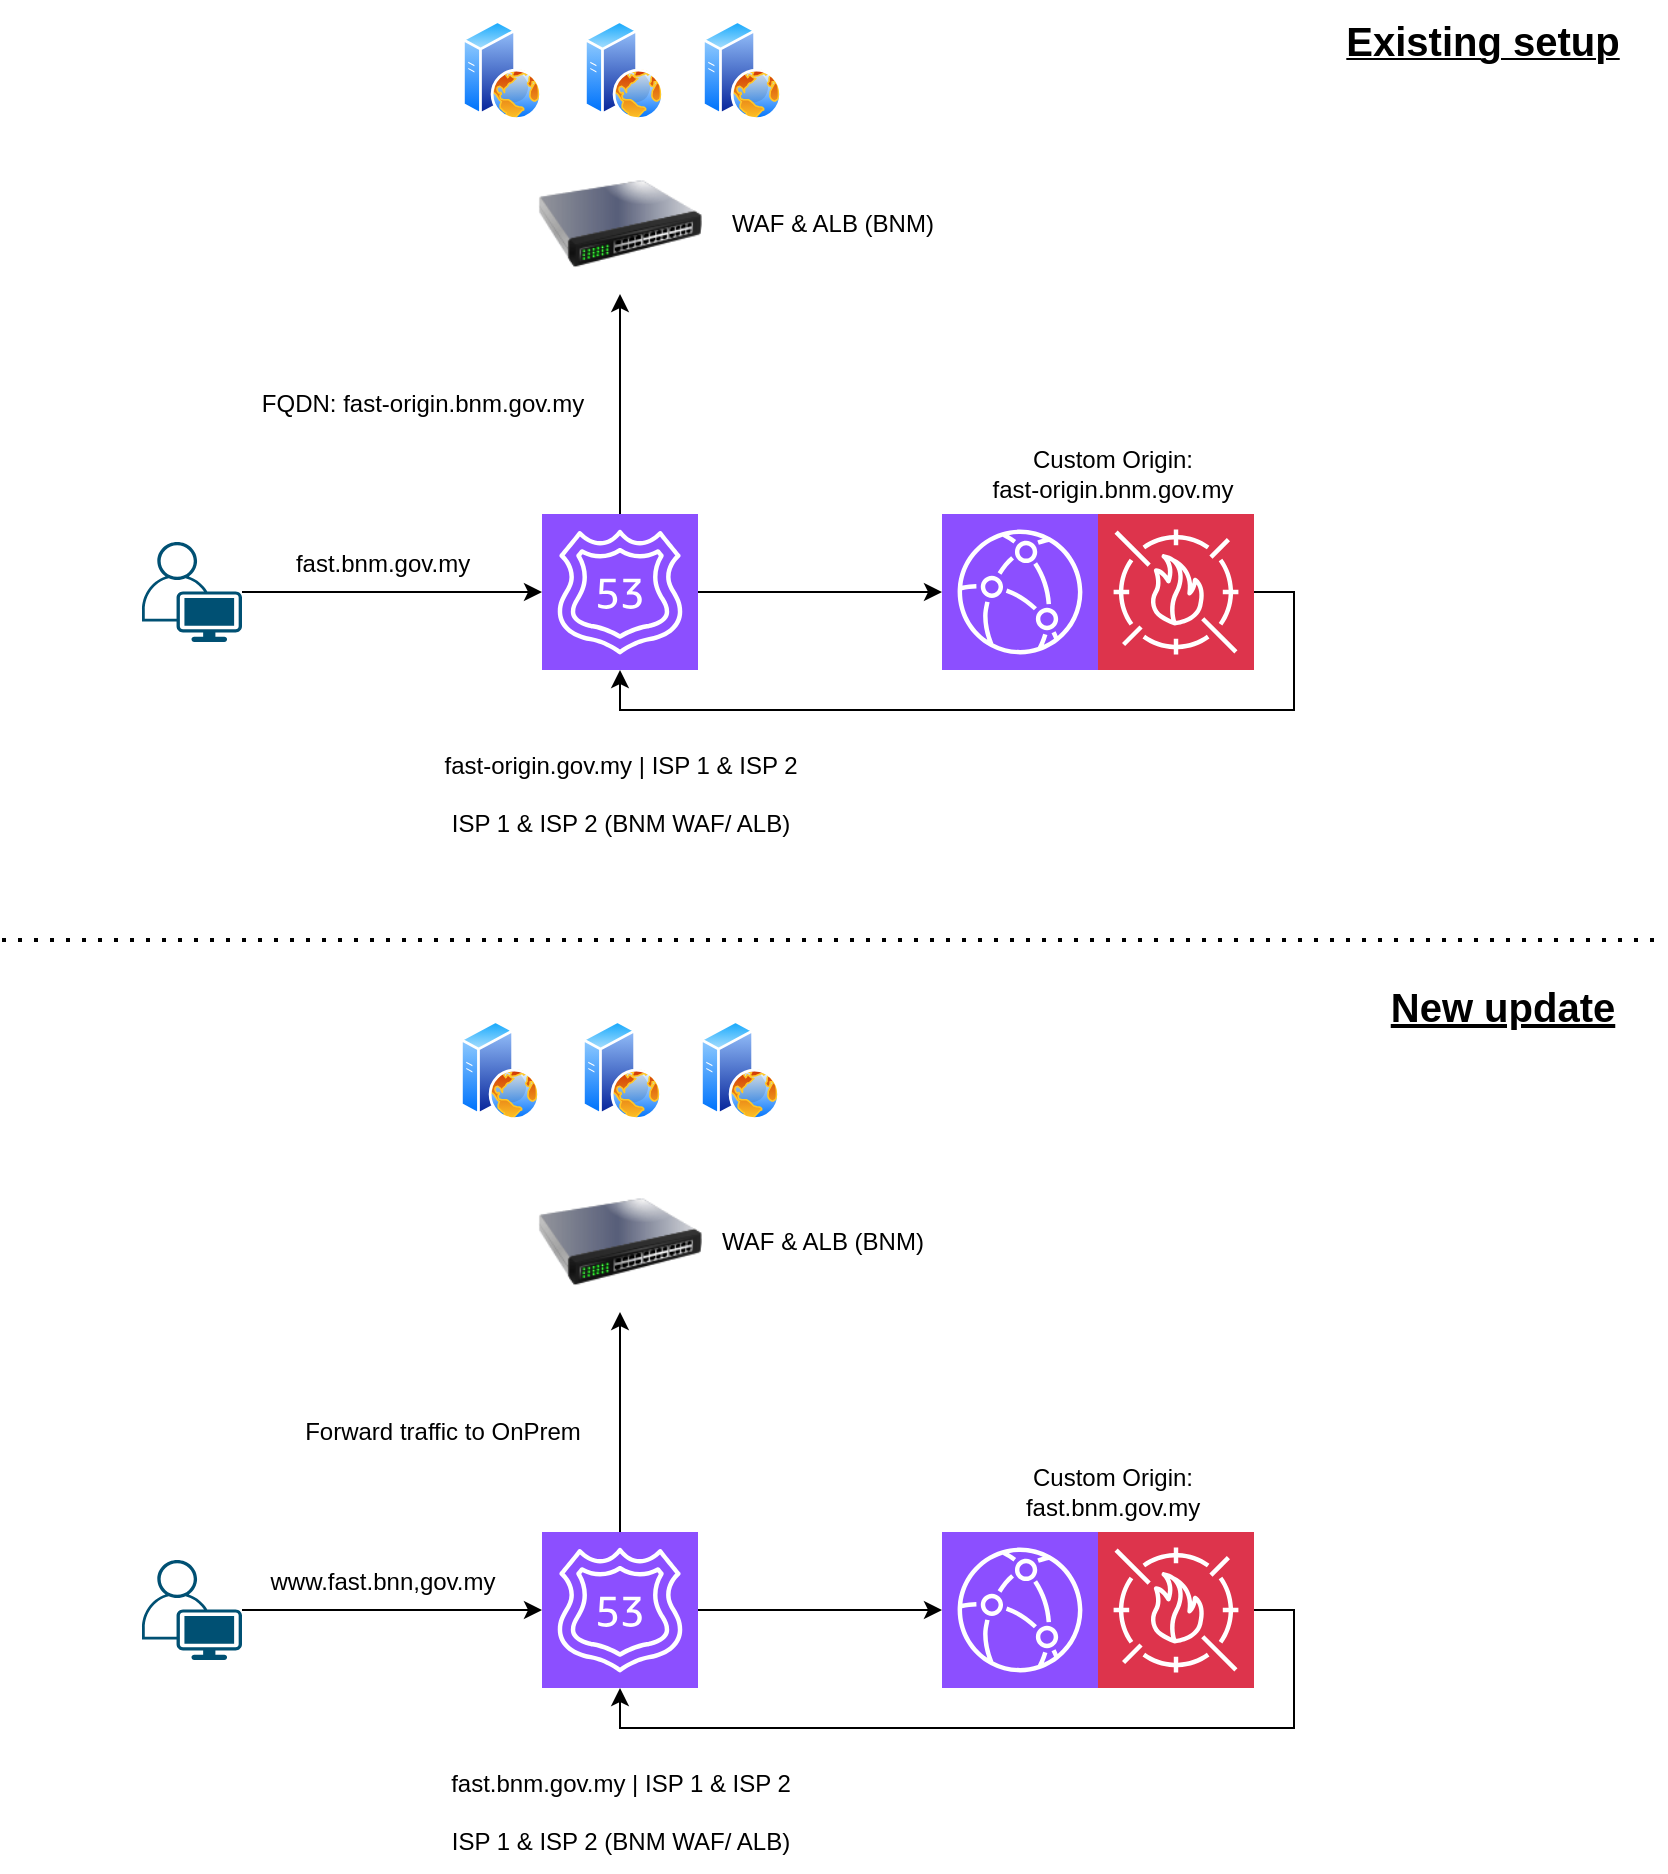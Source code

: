 <mxfile version="22.1.21" type="github">
  <diagram name="Page-1" id="U_xuJ-hQydTFbC9t58jh">
    <mxGraphModel dx="787" dy="474" grid="1" gridSize="10" guides="1" tooltips="1" connect="1" arrows="1" fold="1" page="1" pageScale="1" pageWidth="850" pageHeight="1100" math="0" shadow="0">
      <root>
        <mxCell id="0" />
        <mxCell id="1" parent="0" />
        <mxCell id="0SC08fXxSFEZPIBnkhzN-15" style="edgeStyle=orthogonalEdgeStyle;rounded=0;orthogonalLoop=1;jettySize=auto;html=1;exitX=0.5;exitY=0;exitDx=0;exitDy=0;exitPerimeter=0;" edge="1" parent="1" source="0SC08fXxSFEZPIBnkhzN-1" target="0SC08fXxSFEZPIBnkhzN-12">
          <mxGeometry relative="1" as="geometry" />
        </mxCell>
        <mxCell id="0SC08fXxSFEZPIBnkhzN-1" value="" style="sketch=0;points=[[0,0,0],[0.25,0,0],[0.5,0,0],[0.75,0,0],[1,0,0],[0,1,0],[0.25,1,0],[0.5,1,0],[0.75,1,0],[1,1,0],[0,0.25,0],[0,0.5,0],[0,0.75,0],[1,0.25,0],[1,0.5,0],[1,0.75,0]];outlineConnect=0;fontColor=#232F3E;fillColor=#8C4FFF;strokeColor=#ffffff;dashed=0;verticalLabelPosition=bottom;verticalAlign=top;align=center;html=1;fontSize=12;fontStyle=0;aspect=fixed;shape=mxgraph.aws4.resourceIcon;resIcon=mxgraph.aws4.route_53;" vertex="1" parent="1">
          <mxGeometry x="280" y="836" width="78" height="78" as="geometry" />
        </mxCell>
        <mxCell id="0SC08fXxSFEZPIBnkhzN-2" value="www.fast.bnn,gov.my" style="text;html=1;align=center;verticalAlign=middle;resizable=0;points=[];autosize=1;strokeColor=none;fillColor=none;" vertex="1" parent="1">
          <mxGeometry x="130" y="846" width="140" height="30" as="geometry" />
        </mxCell>
        <mxCell id="0SC08fXxSFEZPIBnkhzN-6" style="edgeStyle=orthogonalEdgeStyle;rounded=0;orthogonalLoop=1;jettySize=auto;html=1;" edge="1" parent="1" source="0SC08fXxSFEZPIBnkhzN-4" target="0SC08fXxSFEZPIBnkhzN-1">
          <mxGeometry relative="1" as="geometry" />
        </mxCell>
        <mxCell id="0SC08fXxSFEZPIBnkhzN-4" value="" style="points=[[0.35,0,0],[0.98,0.51,0],[1,0.71,0],[0.67,1,0],[0,0.795,0],[0,0.65,0]];verticalLabelPosition=bottom;sketch=0;html=1;verticalAlign=top;aspect=fixed;align=center;pointerEvents=1;shape=mxgraph.cisco19.user;fillColor=#005073;strokeColor=none;" vertex="1" parent="1">
          <mxGeometry x="80" y="850" width="50" height="50" as="geometry" />
        </mxCell>
        <mxCell id="0SC08fXxSFEZPIBnkhzN-7" value="" style="sketch=0;points=[[0,0,0],[0.25,0,0],[0.5,0,0],[0.75,0,0],[1,0,0],[0,1,0],[0.25,1,0],[0.5,1,0],[0.75,1,0],[1,1,0],[0,0.25,0],[0,0.5,0],[0,0.75,0],[1,0.25,0],[1,0.5,0],[1,0.75,0]];outlineConnect=0;fontColor=#232F3E;fillColor=#8C4FFF;strokeColor=#ffffff;dashed=0;verticalLabelPosition=bottom;verticalAlign=top;align=center;html=1;fontSize=12;fontStyle=0;aspect=fixed;shape=mxgraph.aws4.resourceIcon;resIcon=mxgraph.aws4.cloudfront;" vertex="1" parent="1">
          <mxGeometry x="480" y="836" width="78" height="78" as="geometry" />
        </mxCell>
        <mxCell id="0SC08fXxSFEZPIBnkhzN-8" style="edgeStyle=orthogonalEdgeStyle;rounded=0;orthogonalLoop=1;jettySize=auto;html=1;entryX=0;entryY=0.5;entryDx=0;entryDy=0;entryPerimeter=0;" edge="1" parent="1" source="0SC08fXxSFEZPIBnkhzN-1" target="0SC08fXxSFEZPIBnkhzN-7">
          <mxGeometry relative="1" as="geometry" />
        </mxCell>
        <mxCell id="0SC08fXxSFEZPIBnkhzN-9" value="Custom Origin: &lt;br&gt;fast.bnm.gov.my" style="text;html=1;align=center;verticalAlign=middle;resizable=0;points=[];autosize=1;strokeColor=none;fillColor=none;" vertex="1" parent="1">
          <mxGeometry x="510" y="796" width="110" height="40" as="geometry" />
        </mxCell>
        <mxCell id="0SC08fXxSFEZPIBnkhzN-11" value="fast.bnm.gov.my | ISP 1 &amp;amp; ISP 2&lt;br&gt;&lt;br&gt;ISP 1 &amp;amp; ISP 2 (BNM WAF/ ALB)" style="text;html=1;align=center;verticalAlign=middle;resizable=0;points=[];autosize=1;strokeColor=none;fillColor=none;" vertex="1" parent="1">
          <mxGeometry x="224" y="946" width="190" height="60" as="geometry" />
        </mxCell>
        <mxCell id="0SC08fXxSFEZPIBnkhzN-12" value="" style="image;html=1;image=img/lib/clip_art/networking/Switch_128x128.png" vertex="1" parent="1">
          <mxGeometry x="278" y="656" width="82" height="70" as="geometry" />
        </mxCell>
        <mxCell id="0SC08fXxSFEZPIBnkhzN-13" value="" style="sketch=0;points=[[0,0,0],[0.25,0,0],[0.5,0,0],[0.75,0,0],[1,0,0],[0,1,0],[0.25,1,0],[0.5,1,0],[0.75,1,0],[1,1,0],[0,0.25,0],[0,0.5,0],[0,0.75,0],[1,0.25,0],[1,0.5,0],[1,0.75,0]];outlineConnect=0;fontColor=#232F3E;fillColor=#DD344C;strokeColor=#ffffff;dashed=0;verticalLabelPosition=bottom;verticalAlign=top;align=center;html=1;fontSize=12;fontStyle=0;aspect=fixed;shape=mxgraph.aws4.resourceIcon;resIcon=mxgraph.aws4.waf;" vertex="1" parent="1">
          <mxGeometry x="558" y="836" width="78" height="78" as="geometry" />
        </mxCell>
        <mxCell id="0SC08fXxSFEZPIBnkhzN-14" style="edgeStyle=orthogonalEdgeStyle;rounded=0;orthogonalLoop=1;jettySize=auto;html=1;exitX=1;exitY=0.5;exitDx=0;exitDy=0;exitPerimeter=0;entryX=0.5;entryY=1;entryDx=0;entryDy=0;entryPerimeter=0;" edge="1" parent="1" source="0SC08fXxSFEZPIBnkhzN-13" target="0SC08fXxSFEZPIBnkhzN-1">
          <mxGeometry relative="1" as="geometry" />
        </mxCell>
        <mxCell id="0SC08fXxSFEZPIBnkhzN-16" value="Forward traffic to OnPrem" style="text;html=1;align=center;verticalAlign=middle;resizable=0;points=[];autosize=1;strokeColor=none;fillColor=none;" vertex="1" parent="1">
          <mxGeometry x="150" y="771" width="160" height="30" as="geometry" />
        </mxCell>
        <mxCell id="0SC08fXxSFEZPIBnkhzN-17" value="" style="endArrow=none;dashed=1;html=1;dashPattern=1 3;strokeWidth=2;rounded=0;" edge="1" parent="1">
          <mxGeometry width="50" height="50" relative="1" as="geometry">
            <mxPoint x="10" y="540" as="sourcePoint" />
            <mxPoint x="840" y="540" as="targetPoint" />
          </mxGeometry>
        </mxCell>
        <mxCell id="0SC08fXxSFEZPIBnkhzN-18" style="edgeStyle=orthogonalEdgeStyle;rounded=0;orthogonalLoop=1;jettySize=auto;html=1;exitX=0.5;exitY=0;exitDx=0;exitDy=0;exitPerimeter=0;" edge="1" parent="1" source="0SC08fXxSFEZPIBnkhzN-19" target="0SC08fXxSFEZPIBnkhzN-27">
          <mxGeometry relative="1" as="geometry" />
        </mxCell>
        <mxCell id="0SC08fXxSFEZPIBnkhzN-19" value="" style="sketch=0;points=[[0,0,0],[0.25,0,0],[0.5,0,0],[0.75,0,0],[1,0,0],[0,1,0],[0.25,1,0],[0.5,1,0],[0.75,1,0],[1,1,0],[0,0.25,0],[0,0.5,0],[0,0.75,0],[1,0.25,0],[1,0.5,0],[1,0.75,0]];outlineConnect=0;fontColor=#232F3E;fillColor=#8C4FFF;strokeColor=#ffffff;dashed=0;verticalLabelPosition=bottom;verticalAlign=top;align=center;html=1;fontSize=12;fontStyle=0;aspect=fixed;shape=mxgraph.aws4.resourceIcon;resIcon=mxgraph.aws4.route_53;" vertex="1" parent="1">
          <mxGeometry x="280" y="327" width="78" height="78" as="geometry" />
        </mxCell>
        <mxCell id="0SC08fXxSFEZPIBnkhzN-20" value="fast.bnm.gov.my" style="text;html=1;align=center;verticalAlign=middle;resizable=0;points=[];autosize=1;strokeColor=none;fillColor=none;" vertex="1" parent="1">
          <mxGeometry x="145" y="337" width="110" height="30" as="geometry" />
        </mxCell>
        <mxCell id="0SC08fXxSFEZPIBnkhzN-21" style="edgeStyle=orthogonalEdgeStyle;rounded=0;orthogonalLoop=1;jettySize=auto;html=1;" edge="1" parent="1" source="0SC08fXxSFEZPIBnkhzN-22" target="0SC08fXxSFEZPIBnkhzN-19">
          <mxGeometry relative="1" as="geometry" />
        </mxCell>
        <mxCell id="0SC08fXxSFEZPIBnkhzN-22" value="" style="points=[[0.35,0,0],[0.98,0.51,0],[1,0.71,0],[0.67,1,0],[0,0.795,0],[0,0.65,0]];verticalLabelPosition=bottom;sketch=0;html=1;verticalAlign=top;aspect=fixed;align=center;pointerEvents=1;shape=mxgraph.cisco19.user;fillColor=#005073;strokeColor=none;" vertex="1" parent="1">
          <mxGeometry x="80" y="341" width="50" height="50" as="geometry" />
        </mxCell>
        <mxCell id="0SC08fXxSFEZPIBnkhzN-23" value="" style="sketch=0;points=[[0,0,0],[0.25,0,0],[0.5,0,0],[0.75,0,0],[1,0,0],[0,1,0],[0.25,1,0],[0.5,1,0],[0.75,1,0],[1,1,0],[0,0.25,0],[0,0.5,0],[0,0.75,0],[1,0.25,0],[1,0.5,0],[1,0.75,0]];outlineConnect=0;fontColor=#232F3E;fillColor=#8C4FFF;strokeColor=#ffffff;dashed=0;verticalLabelPosition=bottom;verticalAlign=top;align=center;html=1;fontSize=12;fontStyle=0;aspect=fixed;shape=mxgraph.aws4.resourceIcon;resIcon=mxgraph.aws4.cloudfront;" vertex="1" parent="1">
          <mxGeometry x="480" y="327" width="78" height="78" as="geometry" />
        </mxCell>
        <mxCell id="0SC08fXxSFEZPIBnkhzN-24" style="edgeStyle=orthogonalEdgeStyle;rounded=0;orthogonalLoop=1;jettySize=auto;html=1;entryX=0;entryY=0.5;entryDx=0;entryDy=0;entryPerimeter=0;" edge="1" parent="1" source="0SC08fXxSFEZPIBnkhzN-19" target="0SC08fXxSFEZPIBnkhzN-23">
          <mxGeometry relative="1" as="geometry" />
        </mxCell>
        <mxCell id="0SC08fXxSFEZPIBnkhzN-25" value="Custom Origin: &lt;br&gt;fast-origin.bnm.gov.my" style="text;html=1;align=center;verticalAlign=middle;resizable=0;points=[];autosize=1;strokeColor=none;fillColor=none;" vertex="1" parent="1">
          <mxGeometry x="495" y="287" width="140" height="40" as="geometry" />
        </mxCell>
        <mxCell id="0SC08fXxSFEZPIBnkhzN-26" value="fast-origin.gov.my | ISP 1 &amp;amp; ISP 2&lt;br&gt;&lt;br&gt;ISP 1 &amp;amp; ISP 2 (BNM WAF/ ALB)" style="text;html=1;align=center;verticalAlign=middle;resizable=0;points=[];autosize=1;strokeColor=none;fillColor=none;" vertex="1" parent="1">
          <mxGeometry x="219" y="437" width="200" height="60" as="geometry" />
        </mxCell>
        <mxCell id="0SC08fXxSFEZPIBnkhzN-27" value="" style="image;html=1;image=img/lib/clip_art/networking/Switch_128x128.png" vertex="1" parent="1">
          <mxGeometry x="278" y="147" width="82" height="70" as="geometry" />
        </mxCell>
        <mxCell id="0SC08fXxSFEZPIBnkhzN-28" value="" style="sketch=0;points=[[0,0,0],[0.25,0,0],[0.5,0,0],[0.75,0,0],[1,0,0],[0,1,0],[0.25,1,0],[0.5,1,0],[0.75,1,0],[1,1,0],[0,0.25,0],[0,0.5,0],[0,0.75,0],[1,0.25,0],[1,0.5,0],[1,0.75,0]];outlineConnect=0;fontColor=#232F3E;fillColor=#DD344C;strokeColor=#ffffff;dashed=0;verticalLabelPosition=bottom;verticalAlign=top;align=center;html=1;fontSize=12;fontStyle=0;aspect=fixed;shape=mxgraph.aws4.resourceIcon;resIcon=mxgraph.aws4.waf;" vertex="1" parent="1">
          <mxGeometry x="558" y="327" width="78" height="78" as="geometry" />
        </mxCell>
        <mxCell id="0SC08fXxSFEZPIBnkhzN-29" style="edgeStyle=orthogonalEdgeStyle;rounded=0;orthogonalLoop=1;jettySize=auto;html=1;exitX=1;exitY=0.5;exitDx=0;exitDy=0;exitPerimeter=0;entryX=0.5;entryY=1;entryDx=0;entryDy=0;entryPerimeter=0;" edge="1" parent="1" source="0SC08fXxSFEZPIBnkhzN-28" target="0SC08fXxSFEZPIBnkhzN-19">
          <mxGeometry relative="1" as="geometry" />
        </mxCell>
        <mxCell id="0SC08fXxSFEZPIBnkhzN-30" value="FQDN: fast-origin.bnm.gov.my" style="text;html=1;align=center;verticalAlign=middle;resizable=0;points=[];autosize=1;strokeColor=none;fillColor=none;" vertex="1" parent="1">
          <mxGeometry x="130" y="257" width="180" height="30" as="geometry" />
        </mxCell>
        <mxCell id="0SC08fXxSFEZPIBnkhzN-31" value="&lt;b&gt;&lt;u&gt;&lt;font style=&quot;font-size: 20px;&quot;&gt;Existing setup&lt;/font&gt;&lt;/u&gt;&lt;/b&gt;" style="text;html=1;align=center;verticalAlign=middle;resizable=0;points=[];autosize=1;strokeColor=none;fillColor=none;" vertex="1" parent="1">
          <mxGeometry x="670" y="70" width="160" height="40" as="geometry" />
        </mxCell>
        <mxCell id="0SC08fXxSFEZPIBnkhzN-32" value="&lt;div style=&quot;font-size: 20px;&quot;&gt;New update&lt;/div&gt;" style="text;html=1;align=center;verticalAlign=middle;resizable=0;points=[];autosize=1;strokeColor=none;fillColor=none;fontStyle=5;fontSize=20;" vertex="1" parent="1">
          <mxGeometry x="690" y="553" width="140" height="40" as="geometry" />
        </mxCell>
        <mxCell id="0SC08fXxSFEZPIBnkhzN-34" value="WAF &amp;amp; ALB (BNM)" style="text;html=1;align=center;verticalAlign=middle;resizable=0;points=[];autosize=1;strokeColor=none;fillColor=none;" vertex="1" parent="1">
          <mxGeometry x="360" y="167" width="130" height="30" as="geometry" />
        </mxCell>
        <mxCell id="0SC08fXxSFEZPIBnkhzN-35" value="WAF &amp;amp; ALB (BNM)" style="text;html=1;align=center;verticalAlign=middle;resizable=0;points=[];autosize=1;strokeColor=none;fillColor=none;" vertex="1" parent="1">
          <mxGeometry x="355" y="676" width="130" height="30" as="geometry" />
        </mxCell>
        <mxCell id="0SC08fXxSFEZPIBnkhzN-36" value="" style="image;aspect=fixed;perimeter=ellipsePerimeter;html=1;align=center;shadow=0;dashed=0;spacingTop=3;image=img/lib/active_directory/web_server.svg;" vertex="1" parent="1">
          <mxGeometry x="239" y="580" width="40" height="50" as="geometry" />
        </mxCell>
        <mxCell id="0SC08fXxSFEZPIBnkhzN-38" value="" style="image;aspect=fixed;perimeter=ellipsePerimeter;html=1;align=center;shadow=0;dashed=0;spacingTop=3;image=img/lib/active_directory/web_server.svg;" vertex="1" parent="1">
          <mxGeometry x="300" y="580" width="40" height="50" as="geometry" />
        </mxCell>
        <mxCell id="0SC08fXxSFEZPIBnkhzN-39" value="" style="image;aspect=fixed;perimeter=ellipsePerimeter;html=1;align=center;shadow=0;dashed=0;spacingTop=3;image=img/lib/active_directory/web_server.svg;fontStyle=1" vertex="1" parent="1">
          <mxGeometry x="359" y="580" width="40" height="50" as="geometry" />
        </mxCell>
        <mxCell id="0SC08fXxSFEZPIBnkhzN-40" value="" style="image;aspect=fixed;perimeter=ellipsePerimeter;html=1;align=center;shadow=0;dashed=0;spacingTop=3;image=img/lib/active_directory/web_server.svg;" vertex="1" parent="1">
          <mxGeometry x="240" y="80" width="40" height="50" as="geometry" />
        </mxCell>
        <mxCell id="0SC08fXxSFEZPIBnkhzN-41" value="" style="image;aspect=fixed;perimeter=ellipsePerimeter;html=1;align=center;shadow=0;dashed=0;spacingTop=3;image=img/lib/active_directory/web_server.svg;" vertex="1" parent="1">
          <mxGeometry x="301" y="80" width="40" height="50" as="geometry" />
        </mxCell>
        <mxCell id="0SC08fXxSFEZPIBnkhzN-42" value="" style="image;aspect=fixed;perimeter=ellipsePerimeter;html=1;align=center;shadow=0;dashed=0;spacingTop=3;image=img/lib/active_directory/web_server.svg;fontStyle=1" vertex="1" parent="1">
          <mxGeometry x="360" y="80" width="40" height="50" as="geometry" />
        </mxCell>
      </root>
    </mxGraphModel>
  </diagram>
</mxfile>
